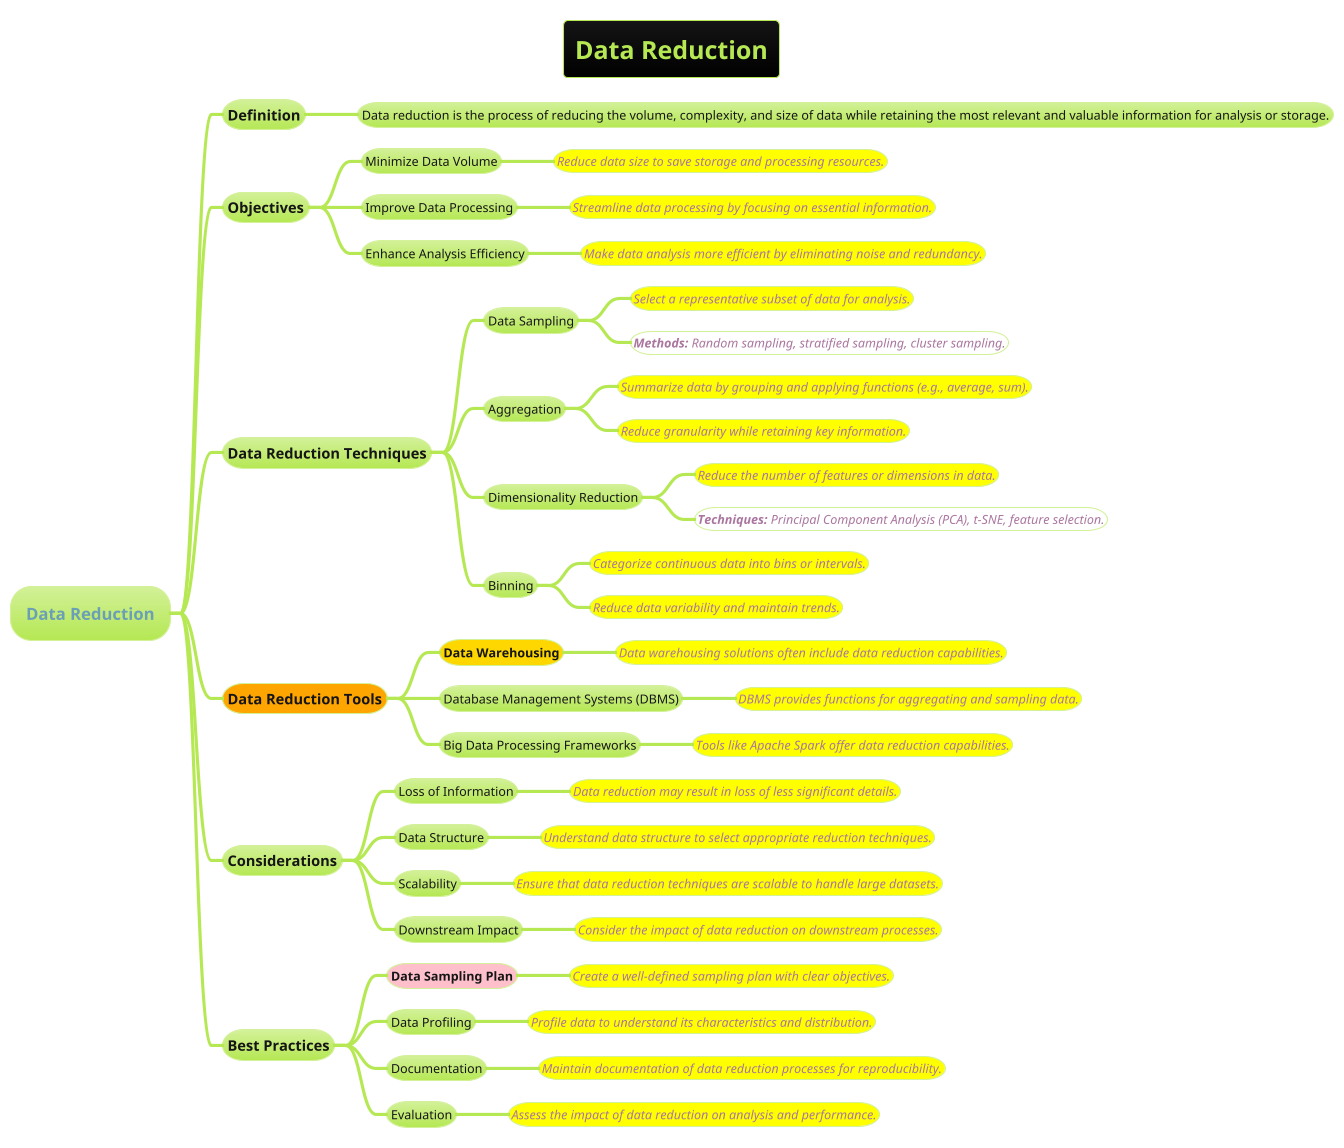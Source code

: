@startmindmap
title =Data Reduction
!theme hacker

* Data Reduction
** Definition
*** Data reduction is the process of reducing the volume, complexity, and size of data while retaining the most relevant and valuable information for analysis or storage.

** Objectives
*** Minimize Data Volume
****[#yellow] ====<size:12>Reduce data size to save storage and processing resources.
*** Improve Data Processing
****[#yellow] ====<size:12>Streamline data processing by focusing on essential information.
*** Enhance Analysis Efficiency
****[#yellow] ====<size:12>Make data analysis more efficient by eliminating noise and redundancy.

** Data Reduction Techniques
*** Data Sampling
****[#yellow] ====<size:12>Select a representative subset of data for analysis.
****[#white] ====<size:12>**Methods:** Random sampling, stratified sampling, cluster sampling.

*** Aggregation
****[#yellow] ====<size:12>Summarize data by grouping and applying functions (e.g., average, sum).
****[#yellow] ====<size:12>Reduce granularity while retaining key information.

*** Dimensionality Reduction
****[#yellow] ====<size:12>Reduce the number of features or dimensions in data.
****[#white] ====<size:12>**Techniques:** Principal Component Analysis (PCA), t-SNE, feature selection.

*** Binning
****[#yellow] ====<size:12>Categorize continuous data into bins or intervals.
****[#yellow] ====<size:12>Reduce data variability and maintain trends.

**[#orange] Data Reduction Tools
***[#gold] **Data Warehousing**
****[#yellow] ====<size:12>Data warehousing solutions often include data reduction capabilities.

*** Database Management Systems (DBMS)
****[#yellow] ====<size:12>DBMS provides functions for aggregating and sampling data.

*** Big Data Processing Frameworks
****[#yellow] ====<size:12>Tools like Apache Spark offer data reduction capabilities.

** Considerations
*** Loss of Information
****[#yellow] ====<size:12>Data reduction may result in loss of less significant details.

*** Data Structure
****[#yellow] ====<size:12>Understand data structure to select appropriate reduction techniques.

*** Scalability
****[#yellow] ====<size:12>Ensure that data reduction techniques are scalable to handle large datasets.

*** Downstream Impact
****[#yellow] ====<size:12>Consider the impact of data reduction on downstream processes.

** Best Practices
***[#pink] **Data Sampling Plan**
****[#yellow] ====<size:12>Create a well-defined sampling plan with clear objectives.

*** Data Profiling
****[#yellow] ====<size:12>Profile data to understand its characteristics and distribution.

*** Documentation
****[#yellow] ====<size:12>Maintain documentation of data reduction processes for reproducibility.

*** Evaluation
****[#yellow] ====<size:12>Assess the impact of data reduction on analysis and performance.

@endmindmap

